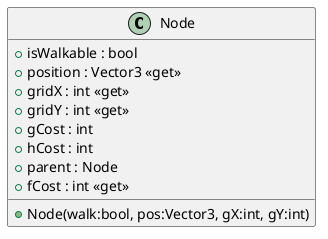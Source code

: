 @startuml
class Node {
    + isWalkable : bool
    + position : Vector3 <<get>>
    + gridX : int <<get>>
    + gridY : int <<get>>
    + gCost : int
    + hCost : int
    + parent : Node
    + Node(walk:bool, pos:Vector3, gX:int, gY:int)
    + fCost : int <<get>>
}
@enduml

